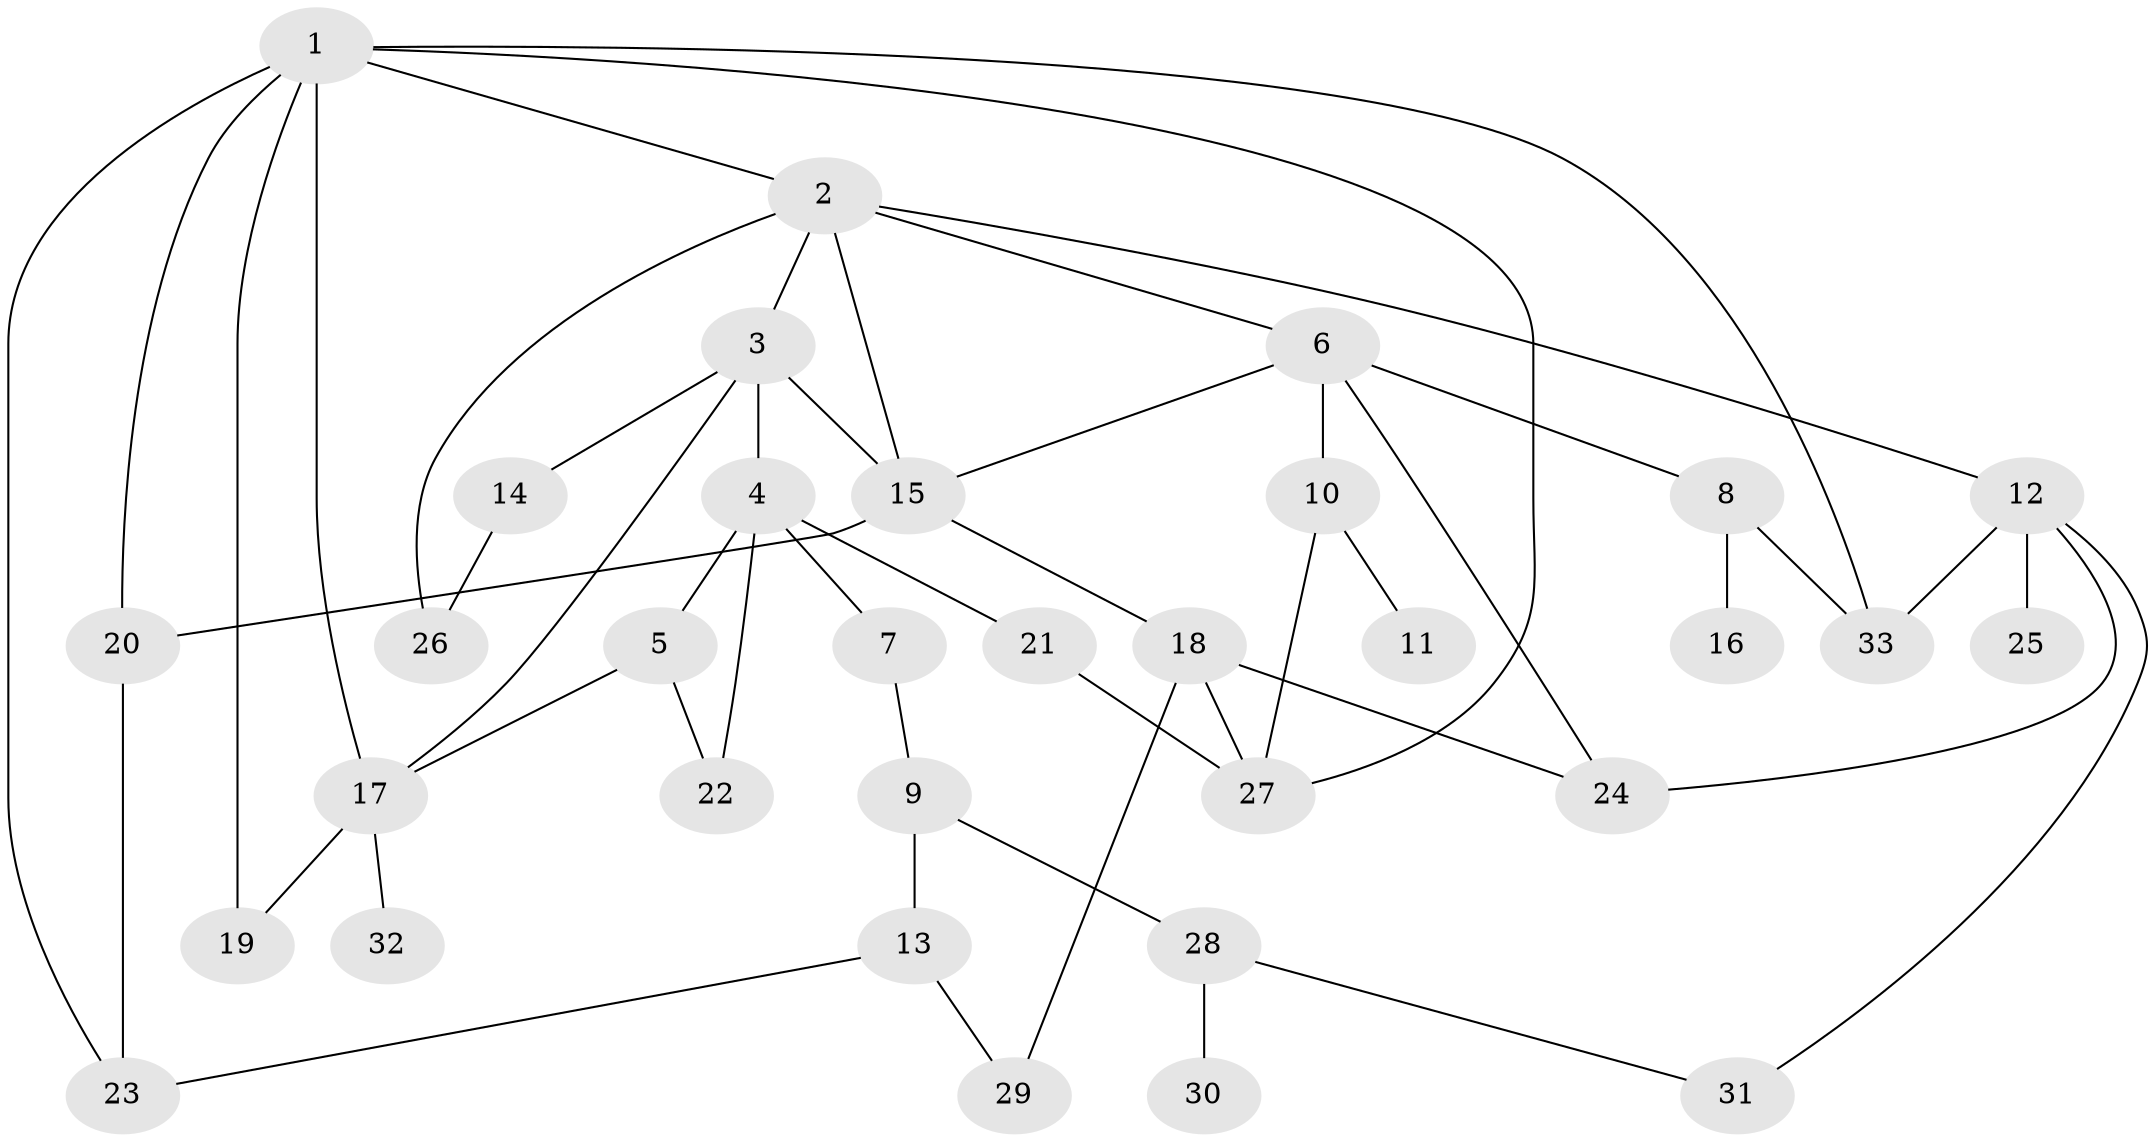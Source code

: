 // original degree distribution, {3: 0.2727272727272727, 7: 0.030303030303030304, 6: 0.030303030303030304, 5: 0.06060606060606061, 2: 0.3787878787878788, 1: 0.18181818181818182, 4: 0.045454545454545456}
// Generated by graph-tools (version 1.1) at 2025/34/03/09/25 02:34:07]
// undirected, 33 vertices, 51 edges
graph export_dot {
graph [start="1"]
  node [color=gray90,style=filled];
  1;
  2;
  3;
  4;
  5;
  6;
  7;
  8;
  9;
  10;
  11;
  12;
  13;
  14;
  15;
  16;
  17;
  18;
  19;
  20;
  21;
  22;
  23;
  24;
  25;
  26;
  27;
  28;
  29;
  30;
  31;
  32;
  33;
  1 -- 2 [weight=1.0];
  1 -- 17 [weight=2.0];
  1 -- 19 [weight=1.0];
  1 -- 20 [weight=1.0];
  1 -- 23 [weight=1.0];
  1 -- 27 [weight=1.0];
  1 -- 33 [weight=1.0];
  2 -- 3 [weight=1.0];
  2 -- 6 [weight=1.0];
  2 -- 12 [weight=1.0];
  2 -- 15 [weight=1.0];
  2 -- 26 [weight=1.0];
  3 -- 4 [weight=1.0];
  3 -- 14 [weight=1.0];
  3 -- 15 [weight=1.0];
  3 -- 17 [weight=1.0];
  4 -- 5 [weight=1.0];
  4 -- 7 [weight=1.0];
  4 -- 21 [weight=1.0];
  4 -- 22 [weight=1.0];
  5 -- 17 [weight=1.0];
  5 -- 22 [weight=1.0];
  6 -- 8 [weight=1.0];
  6 -- 10 [weight=1.0];
  6 -- 15 [weight=1.0];
  6 -- 24 [weight=1.0];
  7 -- 9 [weight=1.0];
  8 -- 16 [weight=1.0];
  8 -- 33 [weight=1.0];
  9 -- 13 [weight=1.0];
  9 -- 28 [weight=1.0];
  10 -- 11 [weight=1.0];
  10 -- 27 [weight=1.0];
  12 -- 24 [weight=1.0];
  12 -- 25 [weight=1.0];
  12 -- 31 [weight=1.0];
  12 -- 33 [weight=1.0];
  13 -- 23 [weight=1.0];
  13 -- 29 [weight=1.0];
  14 -- 26 [weight=1.0];
  15 -- 18 [weight=1.0];
  15 -- 20 [weight=2.0];
  17 -- 19 [weight=1.0];
  17 -- 32 [weight=1.0];
  18 -- 24 [weight=1.0];
  18 -- 27 [weight=1.0];
  18 -- 29 [weight=1.0];
  20 -- 23 [weight=1.0];
  21 -- 27 [weight=1.0];
  28 -- 30 [weight=1.0];
  28 -- 31 [weight=1.0];
}
